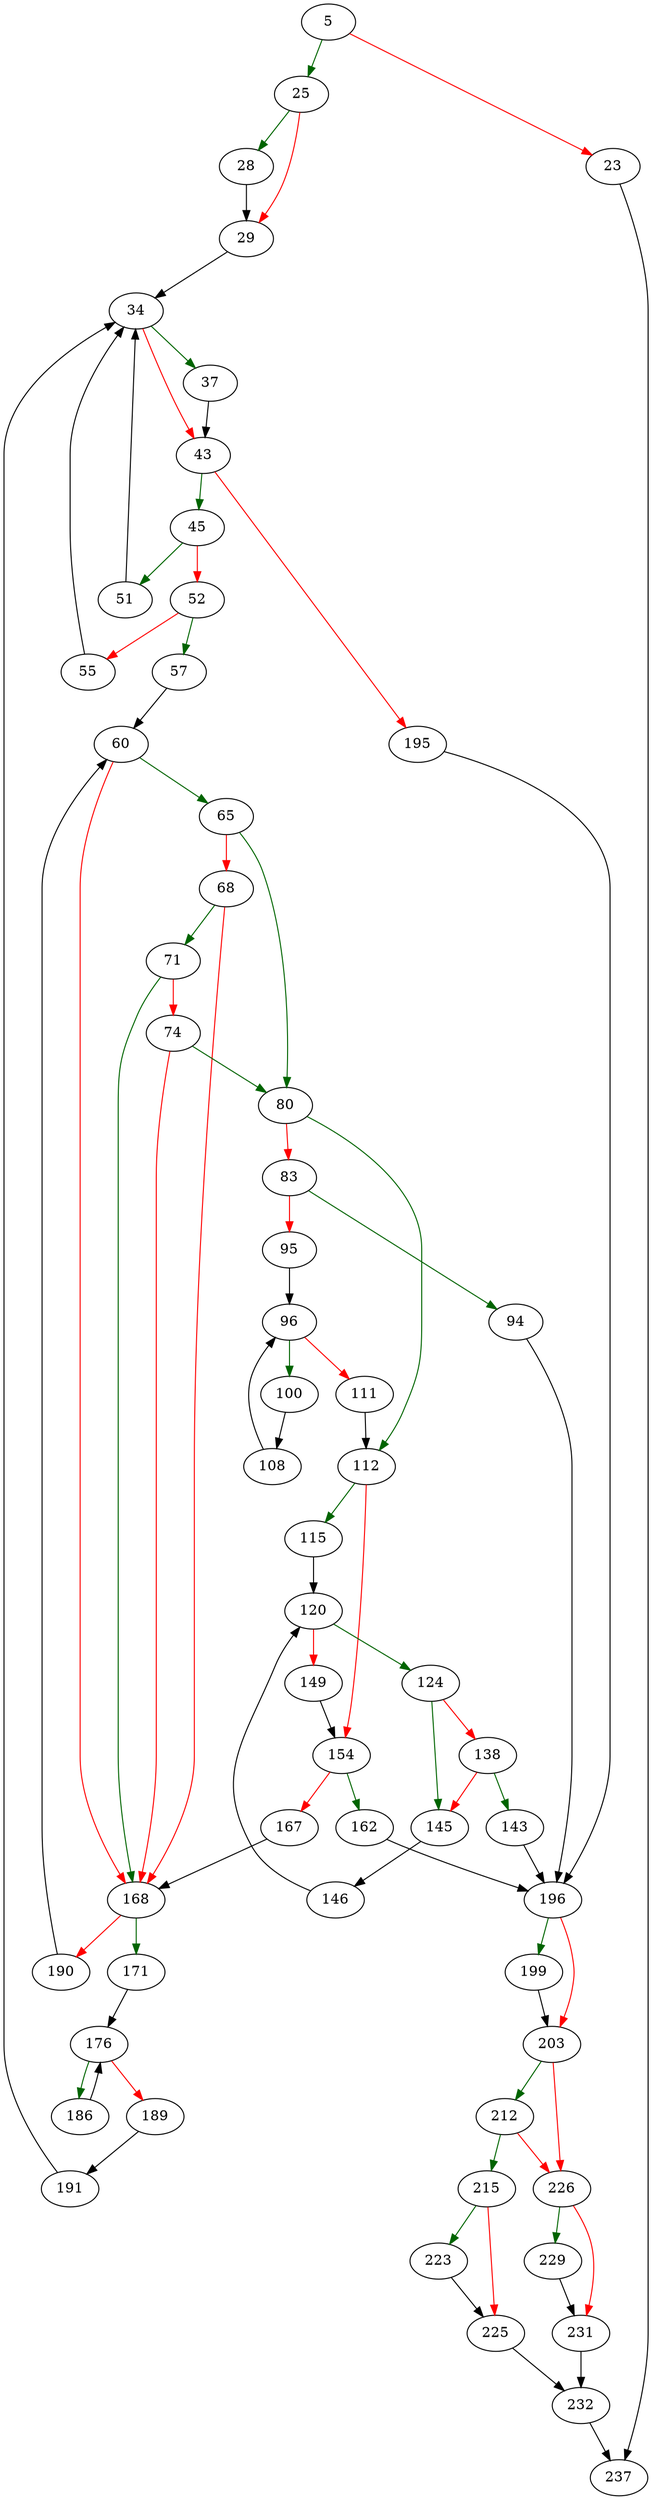 strict digraph "sqlite3_exec" {
	// Node definitions.
	5 [entry=true];
	25;
	23;
	237;
	28;
	29;
	34;
	37;
	43;
	45;
	195;
	51;
	52;
	57;
	55;
	60;
	65;
	168;
	80;
	68;
	71;
	74;
	112;
	83;
	94;
	95;
	196;
	96;
	100;
	111;
	108;
	115;
	154;
	120;
	124;
	149;
	145;
	138;
	143;
	146;
	162;
	167;
	171;
	190;
	176;
	186;
	189;
	191;
	199;
	203;
	212;
	226;
	215;
	223;
	225;
	232;
	229;
	231;

	// Edge definitions.
	5 -> 25 [
		color=darkgreen
		cond=true
	];
	5 -> 23 [
		color=red
		cond=false
	];
	25 -> 28 [
		color=darkgreen
		cond=true
	];
	25 -> 29 [
		color=red
		cond=false
	];
	23 -> 237;
	28 -> 29;
	29 -> 34;
	34 -> 37 [
		color=darkgreen
		cond=true
	];
	34 -> 43 [
		color=red
		cond=false
	];
	37 -> 43;
	43 -> 45 [
		color=darkgreen
		cond=true
	];
	43 -> 195 [
		color=red
		cond=false
	];
	45 -> 51 [
		color=darkgreen
		cond=true
	];
	45 -> 52 [
		color=red
		cond=false
	];
	195 -> 196;
	51 -> 34;
	52 -> 57 [
		color=darkgreen
		cond=true
	];
	52 -> 55 [
		color=red
		cond=false
	];
	57 -> 60;
	55 -> 34;
	60 -> 65 [
		color=darkgreen
		cond=true
	];
	60 -> 168 [
		color=red
		cond=false
	];
	65 -> 80 [
		color=darkgreen
		cond=true
	];
	65 -> 68 [
		color=red
		cond=false
	];
	168 -> 171 [
		color=darkgreen
		cond=true
	];
	168 -> 190 [
		color=red
		cond=false
	];
	80 -> 112 [
		color=darkgreen
		cond=true
	];
	80 -> 83 [
		color=red
		cond=false
	];
	68 -> 168 [
		color=red
		cond=false
	];
	68 -> 71 [
		color=darkgreen
		cond=true
	];
	71 -> 168 [
		color=darkgreen
		cond=true
	];
	71 -> 74 [
		color=red
		cond=false
	];
	74 -> 168 [
		color=red
		cond=false
	];
	74 -> 80 [
		color=darkgreen
		cond=true
	];
	112 -> 115 [
		color=darkgreen
		cond=true
	];
	112 -> 154 [
		color=red
		cond=false
	];
	83 -> 94 [
		color=darkgreen
		cond=true
	];
	83 -> 95 [
		color=red
		cond=false
	];
	94 -> 196;
	95 -> 96;
	196 -> 199 [
		color=darkgreen
		cond=true
	];
	196 -> 203 [
		color=red
		cond=false
	];
	96 -> 100 [
		color=darkgreen
		cond=true
	];
	96 -> 111 [
		color=red
		cond=false
	];
	100 -> 108;
	111 -> 112;
	108 -> 96;
	115 -> 120;
	154 -> 162 [
		color=darkgreen
		cond=true
	];
	154 -> 167 [
		color=red
		cond=false
	];
	120 -> 124 [
		color=darkgreen
		cond=true
	];
	120 -> 149 [
		color=red
		cond=false
	];
	124 -> 145 [
		color=darkgreen
		cond=true
	];
	124 -> 138 [
		color=red
		cond=false
	];
	149 -> 154;
	145 -> 146;
	138 -> 145 [
		color=red
		cond=false
	];
	138 -> 143 [
		color=darkgreen
		cond=true
	];
	143 -> 196;
	146 -> 120;
	162 -> 196;
	167 -> 168;
	171 -> 176;
	190 -> 60;
	176 -> 186 [
		color=darkgreen
		cond=true
	];
	176 -> 189 [
		color=red
		cond=false
	];
	186 -> 176;
	189 -> 191;
	191 -> 34;
	199 -> 203;
	203 -> 212 [
		color=darkgreen
		cond=true
	];
	203 -> 226 [
		color=red
		cond=false
	];
	212 -> 226 [
		color=red
		cond=false
	];
	212 -> 215 [
		color=darkgreen
		cond=true
	];
	226 -> 229 [
		color=darkgreen
		cond=true
	];
	226 -> 231 [
		color=red
		cond=false
	];
	215 -> 223 [
		color=darkgreen
		cond=true
	];
	215 -> 225 [
		color=red
		cond=false
	];
	223 -> 225;
	225 -> 232;
	232 -> 237;
	229 -> 231;
	231 -> 232;
}